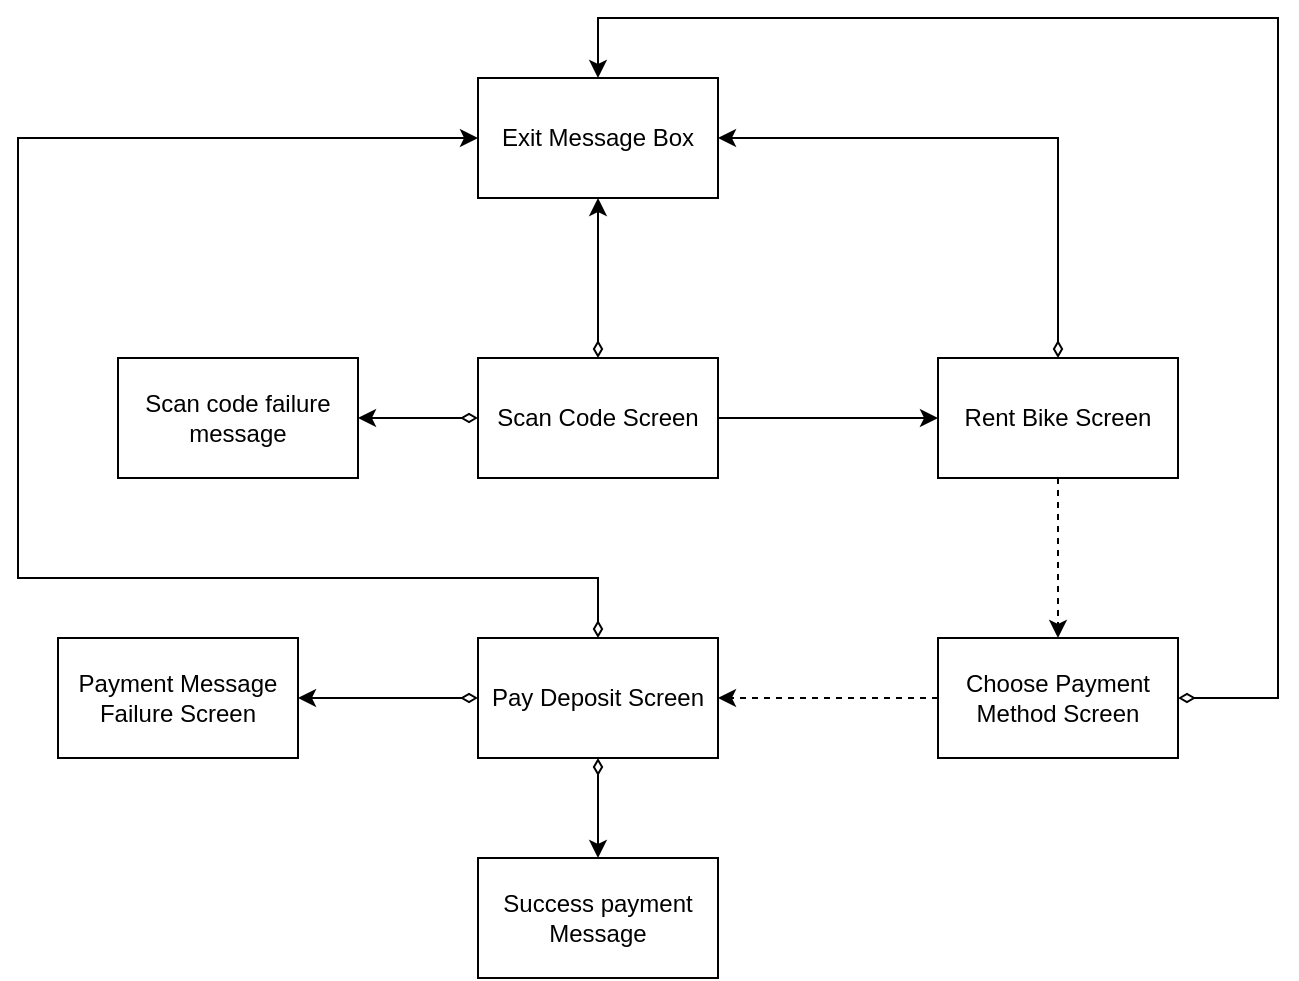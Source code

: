 <mxfile version="13.7.9" type="device"><diagram id="pELlbo5qqqp88vYwI9II" name="Page-1"><mxGraphModel dx="868" dy="510" grid="1" gridSize="10" guides="1" tooltips="1" connect="1" arrows="1" fold="1" page="1" pageScale="1" pageWidth="1400" pageHeight="850" math="0" shadow="0"><root><mxCell id="0"/><mxCell id="1" parent="0"/><mxCell id="_EdV6IEQfS8RlGDnX_Sy-3" style="edgeStyle=orthogonalEdgeStyle;rounded=0;orthogonalLoop=1;jettySize=auto;html=1;" edge="1" parent="1" source="_EdV6IEQfS8RlGDnX_Sy-1" target="_EdV6IEQfS8RlGDnX_Sy-2"><mxGeometry relative="1" as="geometry"/></mxCell><mxCell id="_EdV6IEQfS8RlGDnX_Sy-10" style="edgeStyle=orthogonalEdgeStyle;rounded=0;orthogonalLoop=1;jettySize=auto;html=1;startArrow=diamondThin;startFill=0;" edge="1" parent="1" source="_EdV6IEQfS8RlGDnX_Sy-1" target="_EdV6IEQfS8RlGDnX_Sy-9"><mxGeometry relative="1" as="geometry"/></mxCell><mxCell id="_EdV6IEQfS8RlGDnX_Sy-18" style="edgeStyle=orthogonalEdgeStyle;rounded=0;orthogonalLoop=1;jettySize=auto;html=1;startArrow=diamondThin;startFill=0;" edge="1" parent="1" source="_EdV6IEQfS8RlGDnX_Sy-1" target="_EdV6IEQfS8RlGDnX_Sy-13"><mxGeometry relative="1" as="geometry"/></mxCell><mxCell id="_EdV6IEQfS8RlGDnX_Sy-1" value="Scan Code Screen" style="rounded=0;whiteSpace=wrap;html=1;" vertex="1" parent="1"><mxGeometry x="280" y="230" width="120" height="60" as="geometry"/></mxCell><mxCell id="_EdV6IEQfS8RlGDnX_Sy-5" style="edgeStyle=orthogonalEdgeStyle;rounded=0;orthogonalLoop=1;jettySize=auto;html=1;dashed=1;" edge="1" parent="1" source="_EdV6IEQfS8RlGDnX_Sy-2" target="_EdV6IEQfS8RlGDnX_Sy-4"><mxGeometry relative="1" as="geometry"/></mxCell><mxCell id="_EdV6IEQfS8RlGDnX_Sy-15" style="edgeStyle=orthogonalEdgeStyle;rounded=0;orthogonalLoop=1;jettySize=auto;html=1;entryX=1;entryY=0.5;entryDx=0;entryDy=0;startArrow=diamondThin;startFill=0;" edge="1" parent="1" source="_EdV6IEQfS8RlGDnX_Sy-2" target="_EdV6IEQfS8RlGDnX_Sy-9"><mxGeometry relative="1" as="geometry"><Array as="points"><mxPoint x="570" y="120"/></Array></mxGeometry></mxCell><mxCell id="_EdV6IEQfS8RlGDnX_Sy-2" value="Rent Bike Screen" style="rounded=0;whiteSpace=wrap;html=1;" vertex="1" parent="1"><mxGeometry x="510" y="230" width="120" height="60" as="geometry"/></mxCell><mxCell id="_EdV6IEQfS8RlGDnX_Sy-8" style="edgeStyle=orthogonalEdgeStyle;rounded=0;orthogonalLoop=1;jettySize=auto;html=1;dashed=1;" edge="1" parent="1" source="_EdV6IEQfS8RlGDnX_Sy-4" target="_EdV6IEQfS8RlGDnX_Sy-6"><mxGeometry relative="1" as="geometry"/></mxCell><mxCell id="_EdV6IEQfS8RlGDnX_Sy-16" style="edgeStyle=orthogonalEdgeStyle;rounded=0;orthogonalLoop=1;jettySize=auto;html=1;startArrow=diamondThin;startFill=0;entryX=0.5;entryY=0;entryDx=0;entryDy=0;" edge="1" parent="1" source="_EdV6IEQfS8RlGDnX_Sy-4" target="_EdV6IEQfS8RlGDnX_Sy-9"><mxGeometry relative="1" as="geometry"><mxPoint x="340" y="80" as="targetPoint"/><Array as="points"><mxPoint x="680" y="400"/><mxPoint x="680" y="60"/><mxPoint x="340" y="60"/></Array></mxGeometry></mxCell><mxCell id="_EdV6IEQfS8RlGDnX_Sy-4" value="Choose Payment Method Screen" style="rounded=0;whiteSpace=wrap;html=1;" vertex="1" parent="1"><mxGeometry x="510" y="370" width="120" height="60" as="geometry"/></mxCell><mxCell id="_EdV6IEQfS8RlGDnX_Sy-12" style="edgeStyle=orthogonalEdgeStyle;rounded=0;orthogonalLoop=1;jettySize=auto;html=1;startArrow=diamondThin;startFill=0;" edge="1" parent="1" source="_EdV6IEQfS8RlGDnX_Sy-6" target="_EdV6IEQfS8RlGDnX_Sy-11"><mxGeometry relative="1" as="geometry"/></mxCell><mxCell id="_EdV6IEQfS8RlGDnX_Sy-14" style="edgeStyle=orthogonalEdgeStyle;rounded=0;orthogonalLoop=1;jettySize=auto;html=1;startArrow=diamondThin;startFill=0;entryX=0;entryY=0.5;entryDx=0;entryDy=0;" edge="1" parent="1" source="_EdV6IEQfS8RlGDnX_Sy-6" target="_EdV6IEQfS8RlGDnX_Sy-9"><mxGeometry relative="1" as="geometry"><Array as="points"><mxPoint x="340" y="340"/><mxPoint x="50" y="340"/><mxPoint x="50" y="120"/></Array></mxGeometry></mxCell><mxCell id="_EdV6IEQfS8RlGDnX_Sy-20" style="edgeStyle=orthogonalEdgeStyle;rounded=0;orthogonalLoop=1;jettySize=auto;html=1;startArrow=diamondThin;startFill=0;" edge="1" parent="1" source="_EdV6IEQfS8RlGDnX_Sy-6" target="_EdV6IEQfS8RlGDnX_Sy-19"><mxGeometry relative="1" as="geometry"/></mxCell><mxCell id="_EdV6IEQfS8RlGDnX_Sy-6" value="Pay Deposit Screen" style="rounded=0;whiteSpace=wrap;html=1;" vertex="1" parent="1"><mxGeometry x="280" y="370" width="120" height="60" as="geometry"/></mxCell><mxCell id="_EdV6IEQfS8RlGDnX_Sy-9" value="Exit Message Box" style="rounded=0;whiteSpace=wrap;html=1;" vertex="1" parent="1"><mxGeometry x="280" y="90" width="120" height="60" as="geometry"/></mxCell><mxCell id="_EdV6IEQfS8RlGDnX_Sy-11" value="Payment Message Failure Screen" style="rounded=0;whiteSpace=wrap;html=1;" vertex="1" parent="1"><mxGeometry x="70" y="370" width="120" height="60" as="geometry"/></mxCell><mxCell id="_EdV6IEQfS8RlGDnX_Sy-13" value="Scan code failure&lt;br&gt;message" style="rounded=0;whiteSpace=wrap;html=1;" vertex="1" parent="1"><mxGeometry x="100" y="230" width="120" height="60" as="geometry"/></mxCell><mxCell id="_EdV6IEQfS8RlGDnX_Sy-19" value="Success payment&lt;br&gt;Message" style="rounded=0;whiteSpace=wrap;html=1;" vertex="1" parent="1"><mxGeometry x="280" y="480" width="120" height="60" as="geometry"/></mxCell></root></mxGraphModel></diagram></mxfile>